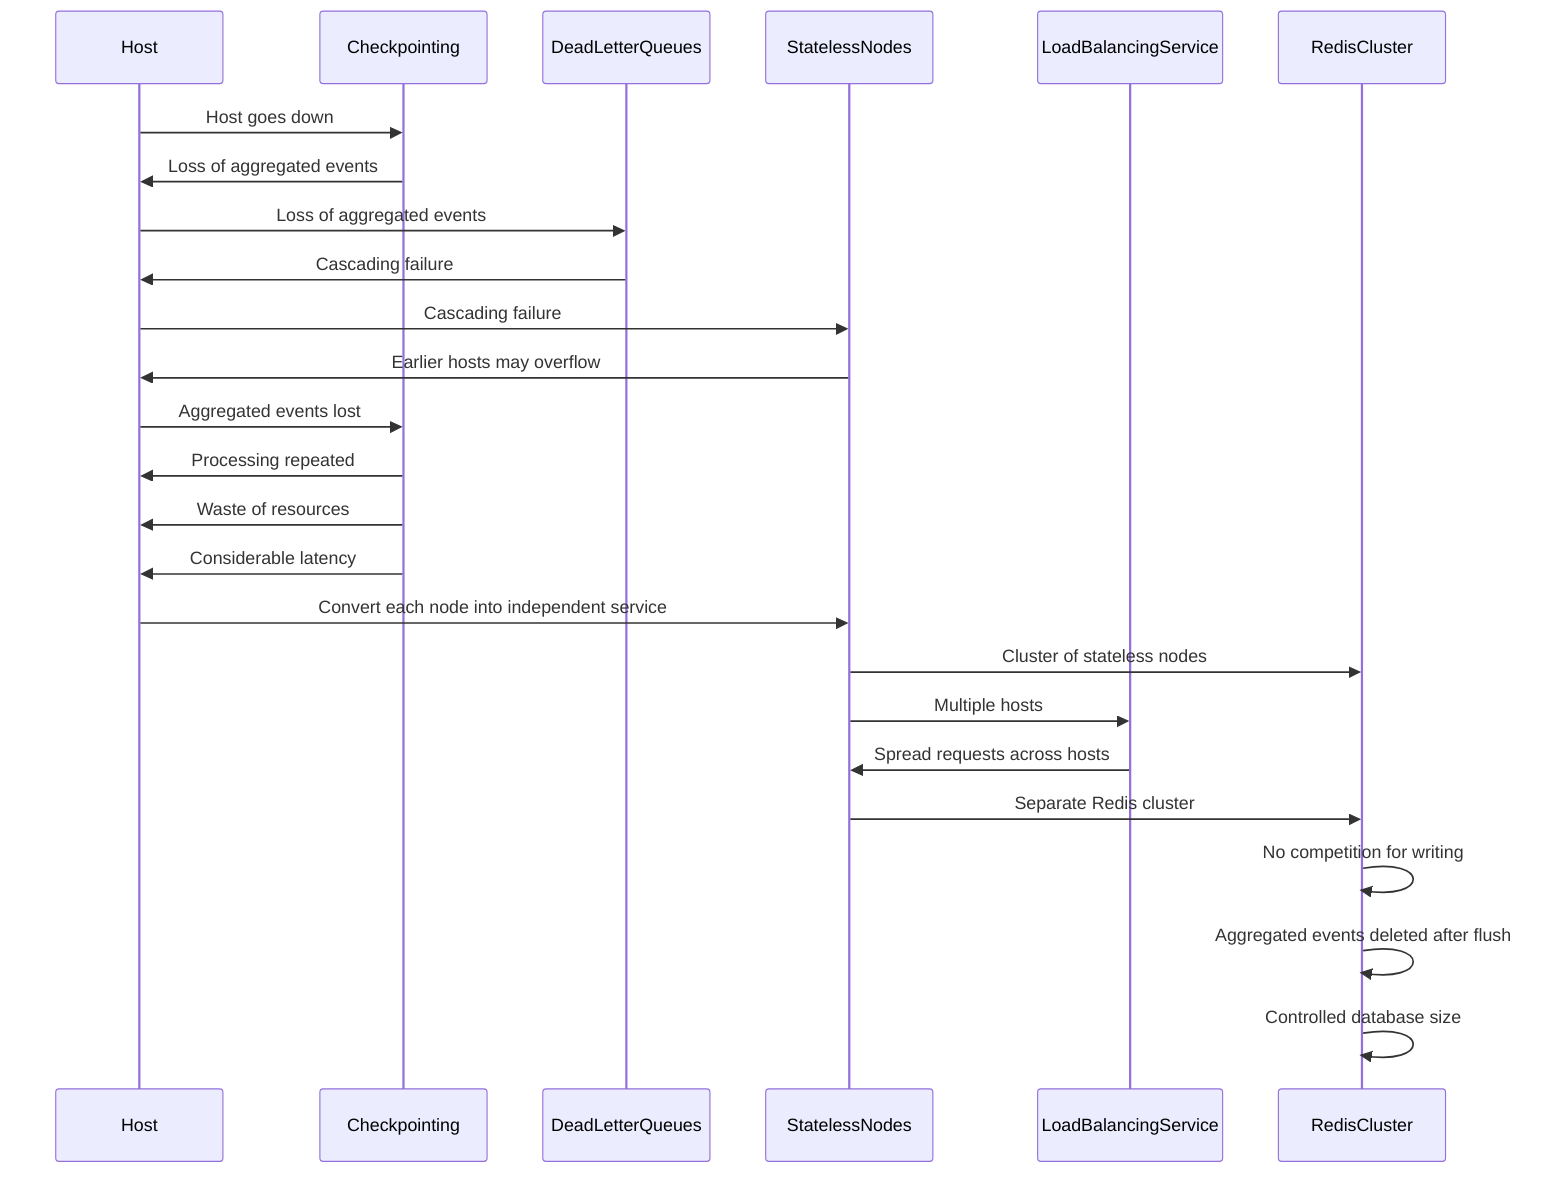 sequenceDiagram
    participant Host
    participant Checkpointing
    participant DeadLetterQueues
    participant StatelessNodes
    participant LoadBalancingService
    participant RedisCluster

    Host ->> Checkpointing: Host goes down
    Checkpointing ->> Host: Loss of aggregated events
    Host ->> DeadLetterQueues: Loss of aggregated events
    DeadLetterQueues ->> Host: Cascading failure
    Host ->> StatelessNodes: Cascading failure
    StatelessNodes ->> Host: Earlier hosts may overflow
    Host ->> Checkpointing: Aggregated events lost
    Checkpointing ->> Host: Processing repeated
    Checkpointing ->> Host: Waste of resources
    Checkpointing ->> Host: Considerable latency
    Host ->> StatelessNodes: Convert each node into independent service
    StatelessNodes ->> RedisCluster: Cluster of stateless nodes
    StatelessNodes ->> LoadBalancingService: Multiple hosts
    LoadBalancingService ->> StatelessNodes: Spread requests across hosts
    StatelessNodes ->> RedisCluster: Separate Redis cluster
    RedisCluster ->> RedisCluster: No competition for writing
    RedisCluster ->> RedisCluster: Aggregated events deleted after flush
    RedisCluster ->> RedisCluster: Controlled database size